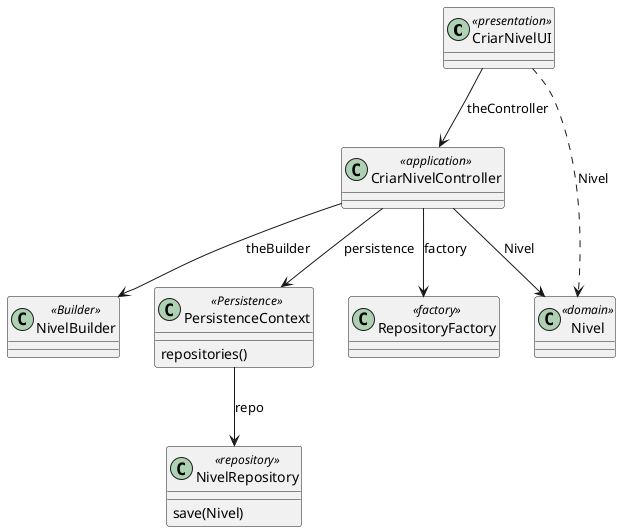 @startuml
'https://plantuml.com/class-diagram


class CriarNivelUI <<presentation>>{

}

class CriarNivelController <<application>>{

}

class RepositoryFactory <<factory>>{

}

class PersistenceContext <<Persistence>>{
repositories()
}

class Nivel <<domain>>{
}

class NivelBuilder <<Builder>>{

}

class NivelRepository <<repository>>{
save(Nivel)
}


CriarNivelUI --> CriarNivelController : theController

CriarNivelUI ..> Nivel : Nivel

CriarNivelController --> Nivel : Nivel
CriarNivelController --> NivelBuilder : theBuilder

CriarNivelController --> RepositoryFactory : factory

CriarNivelController --> PersistenceContext : persistence
PersistenceContext --> NivelRepository : repo

@enduml